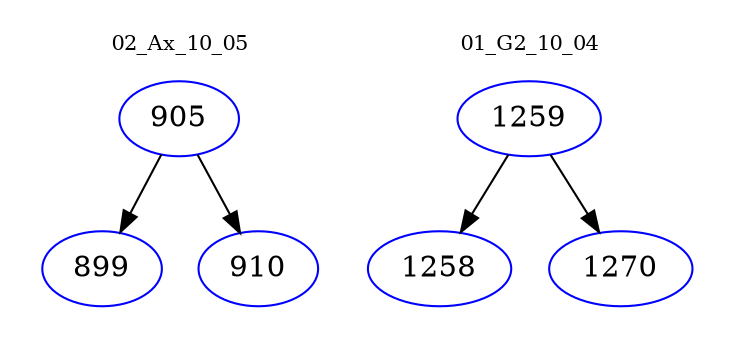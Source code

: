 digraph{
subgraph cluster_0 {
color = white
label = "02_Ax_10_05";
fontsize=10;
T0_905 [label="905", color="blue"]
T0_905 -> T0_899 [color="black"]
T0_899 [label="899", color="blue"]
T0_905 -> T0_910 [color="black"]
T0_910 [label="910", color="blue"]
}
subgraph cluster_1 {
color = white
label = "01_G2_10_04";
fontsize=10;
T1_1259 [label="1259", color="blue"]
T1_1259 -> T1_1258 [color="black"]
T1_1258 [label="1258", color="blue"]
T1_1259 -> T1_1270 [color="black"]
T1_1270 [label="1270", color="blue"]
}
}
